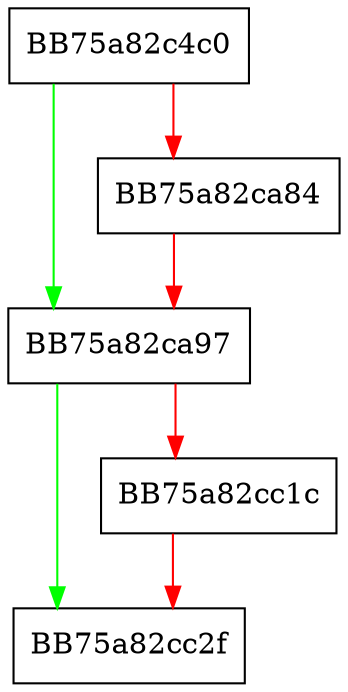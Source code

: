 digraph ReadBmDynConfigValues {
  node [shape="box"];
  graph [splines=ortho];
  BB75a82c4c0 -> BB75a82ca97 [color="green"];
  BB75a82c4c0 -> BB75a82ca84 [color="red"];
  BB75a82ca84 -> BB75a82ca97 [color="red"];
  BB75a82ca97 -> BB75a82cc2f [color="green"];
  BB75a82ca97 -> BB75a82cc1c [color="red"];
  BB75a82cc1c -> BB75a82cc2f [color="red"];
}